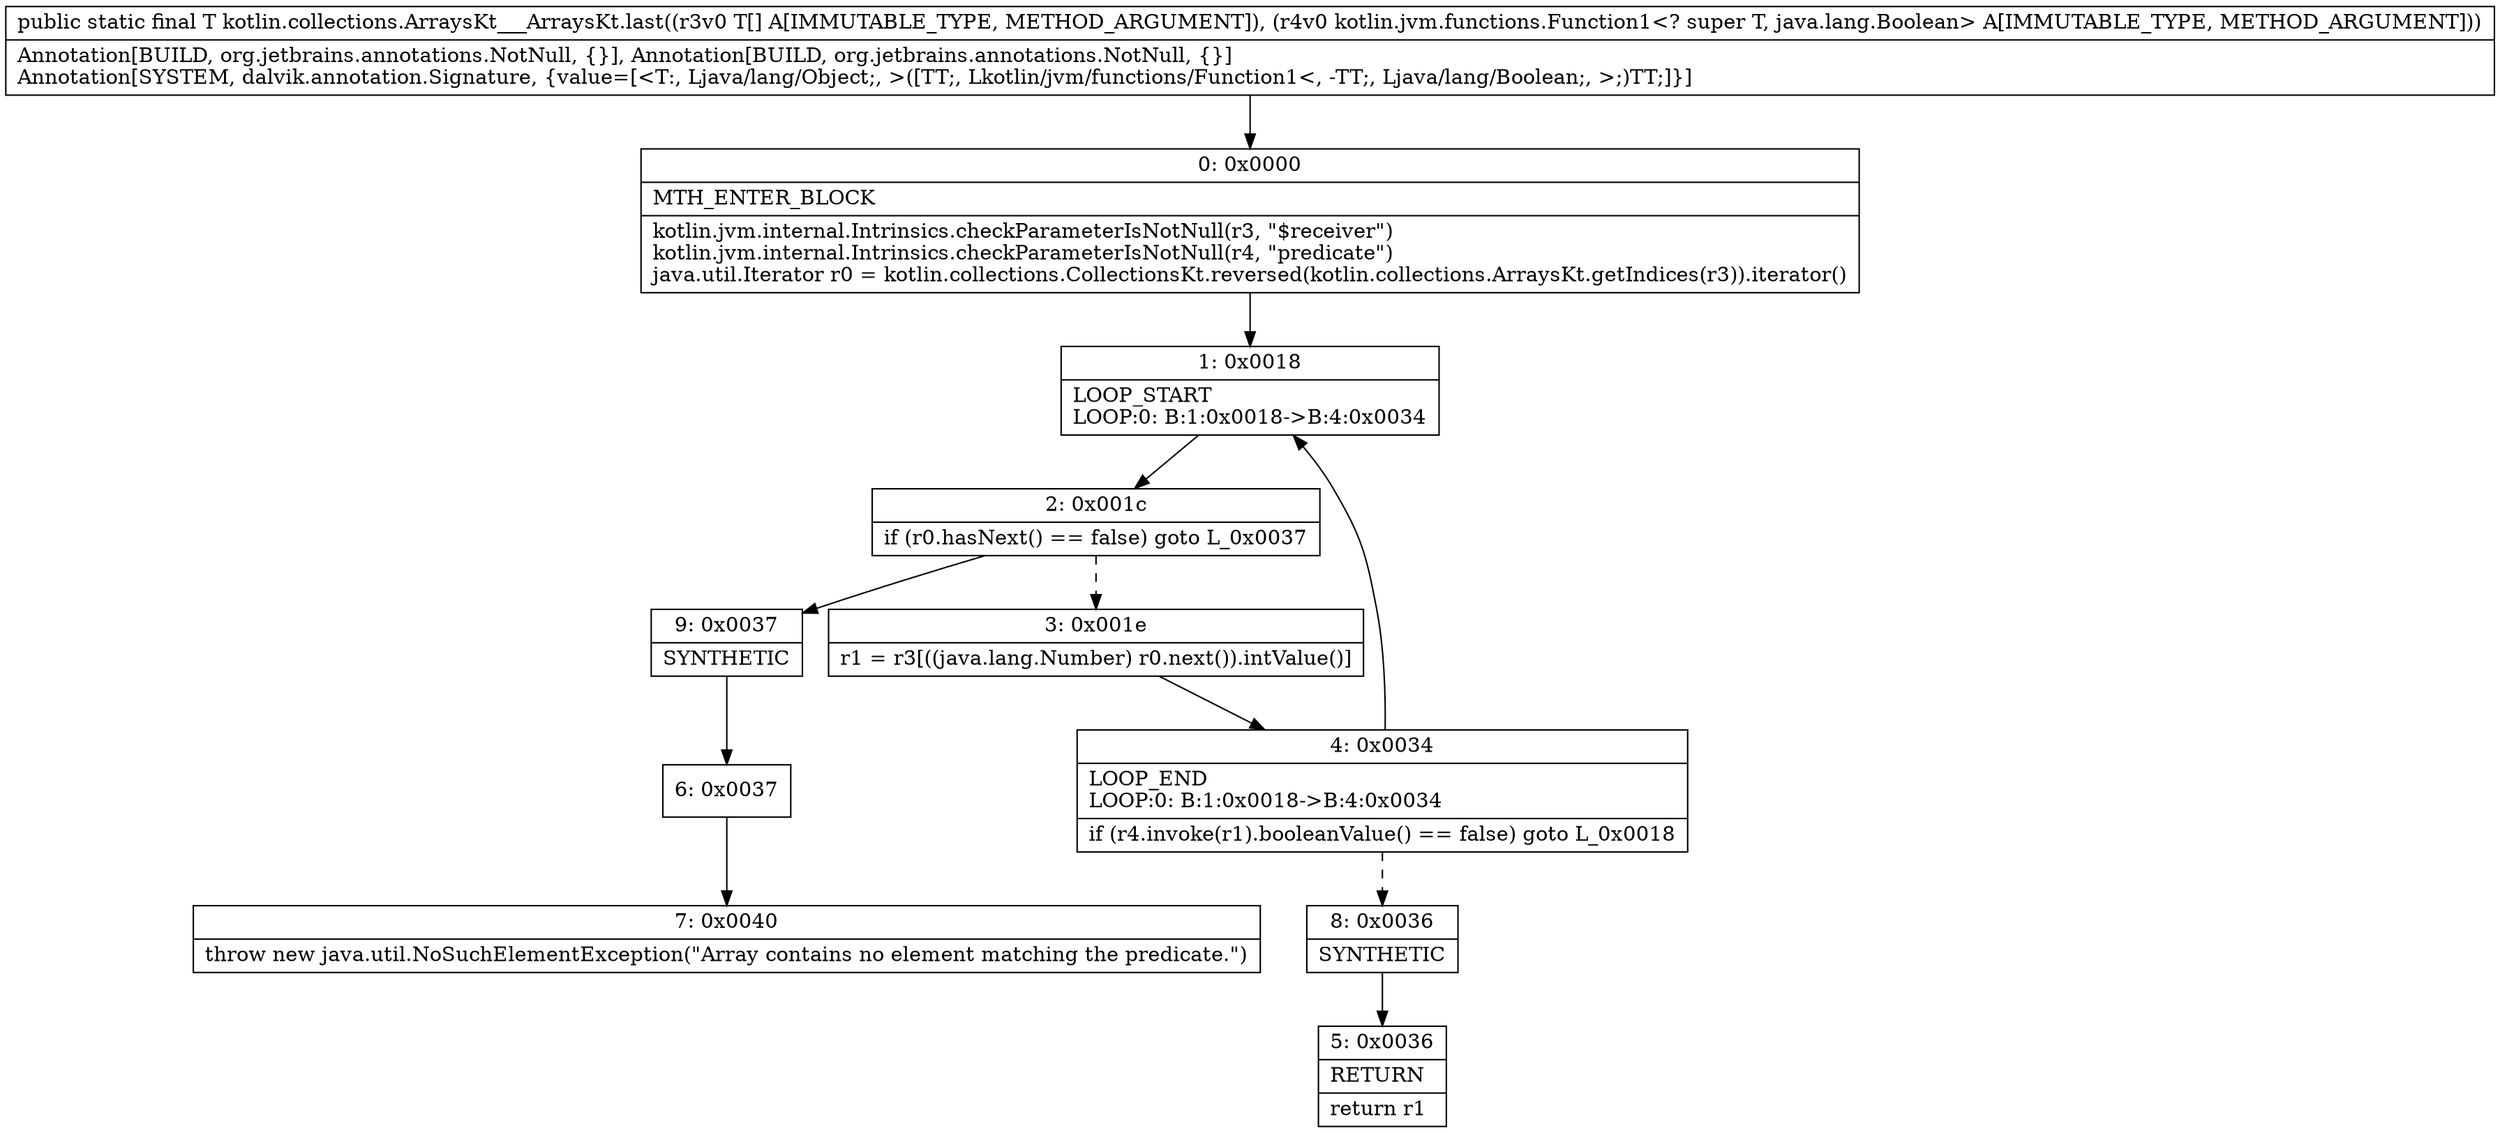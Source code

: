 digraph "CFG forkotlin.collections.ArraysKt___ArraysKt.last([Ljava\/lang\/Object;Lkotlin\/jvm\/functions\/Function1;)Ljava\/lang\/Object;" {
Node_0 [shape=record,label="{0\:\ 0x0000|MTH_ENTER_BLOCK\l|kotlin.jvm.internal.Intrinsics.checkParameterIsNotNull(r3, \"$receiver\")\lkotlin.jvm.internal.Intrinsics.checkParameterIsNotNull(r4, \"predicate\")\ljava.util.Iterator r0 = kotlin.collections.CollectionsKt.reversed(kotlin.collections.ArraysKt.getIndices(r3)).iterator()\l}"];
Node_1 [shape=record,label="{1\:\ 0x0018|LOOP_START\lLOOP:0: B:1:0x0018\-\>B:4:0x0034\l}"];
Node_2 [shape=record,label="{2\:\ 0x001c|if (r0.hasNext() == false) goto L_0x0037\l}"];
Node_3 [shape=record,label="{3\:\ 0x001e|r1 = r3[((java.lang.Number) r0.next()).intValue()]\l}"];
Node_4 [shape=record,label="{4\:\ 0x0034|LOOP_END\lLOOP:0: B:1:0x0018\-\>B:4:0x0034\l|if (r4.invoke(r1).booleanValue() == false) goto L_0x0018\l}"];
Node_5 [shape=record,label="{5\:\ 0x0036|RETURN\l|return r1\l}"];
Node_6 [shape=record,label="{6\:\ 0x0037}"];
Node_7 [shape=record,label="{7\:\ 0x0040|throw new java.util.NoSuchElementException(\"Array contains no element matching the predicate.\")\l}"];
Node_8 [shape=record,label="{8\:\ 0x0036|SYNTHETIC\l}"];
Node_9 [shape=record,label="{9\:\ 0x0037|SYNTHETIC\l}"];
MethodNode[shape=record,label="{public static final T kotlin.collections.ArraysKt___ArraysKt.last((r3v0 T[] A[IMMUTABLE_TYPE, METHOD_ARGUMENT]), (r4v0 kotlin.jvm.functions.Function1\<? super T, java.lang.Boolean\> A[IMMUTABLE_TYPE, METHOD_ARGUMENT]))  | Annotation[BUILD, org.jetbrains.annotations.NotNull, \{\}], Annotation[BUILD, org.jetbrains.annotations.NotNull, \{\}]\lAnnotation[SYSTEM, dalvik.annotation.Signature, \{value=[\<T:, Ljava\/lang\/Object;, \>([TT;, Lkotlin\/jvm\/functions\/Function1\<, \-TT;, Ljava\/lang\/Boolean;, \>;)TT;]\}]\l}"];
MethodNode -> Node_0;
Node_0 -> Node_1;
Node_1 -> Node_2;
Node_2 -> Node_3[style=dashed];
Node_2 -> Node_9;
Node_3 -> Node_4;
Node_4 -> Node_1;
Node_4 -> Node_8[style=dashed];
Node_6 -> Node_7;
Node_8 -> Node_5;
Node_9 -> Node_6;
}

